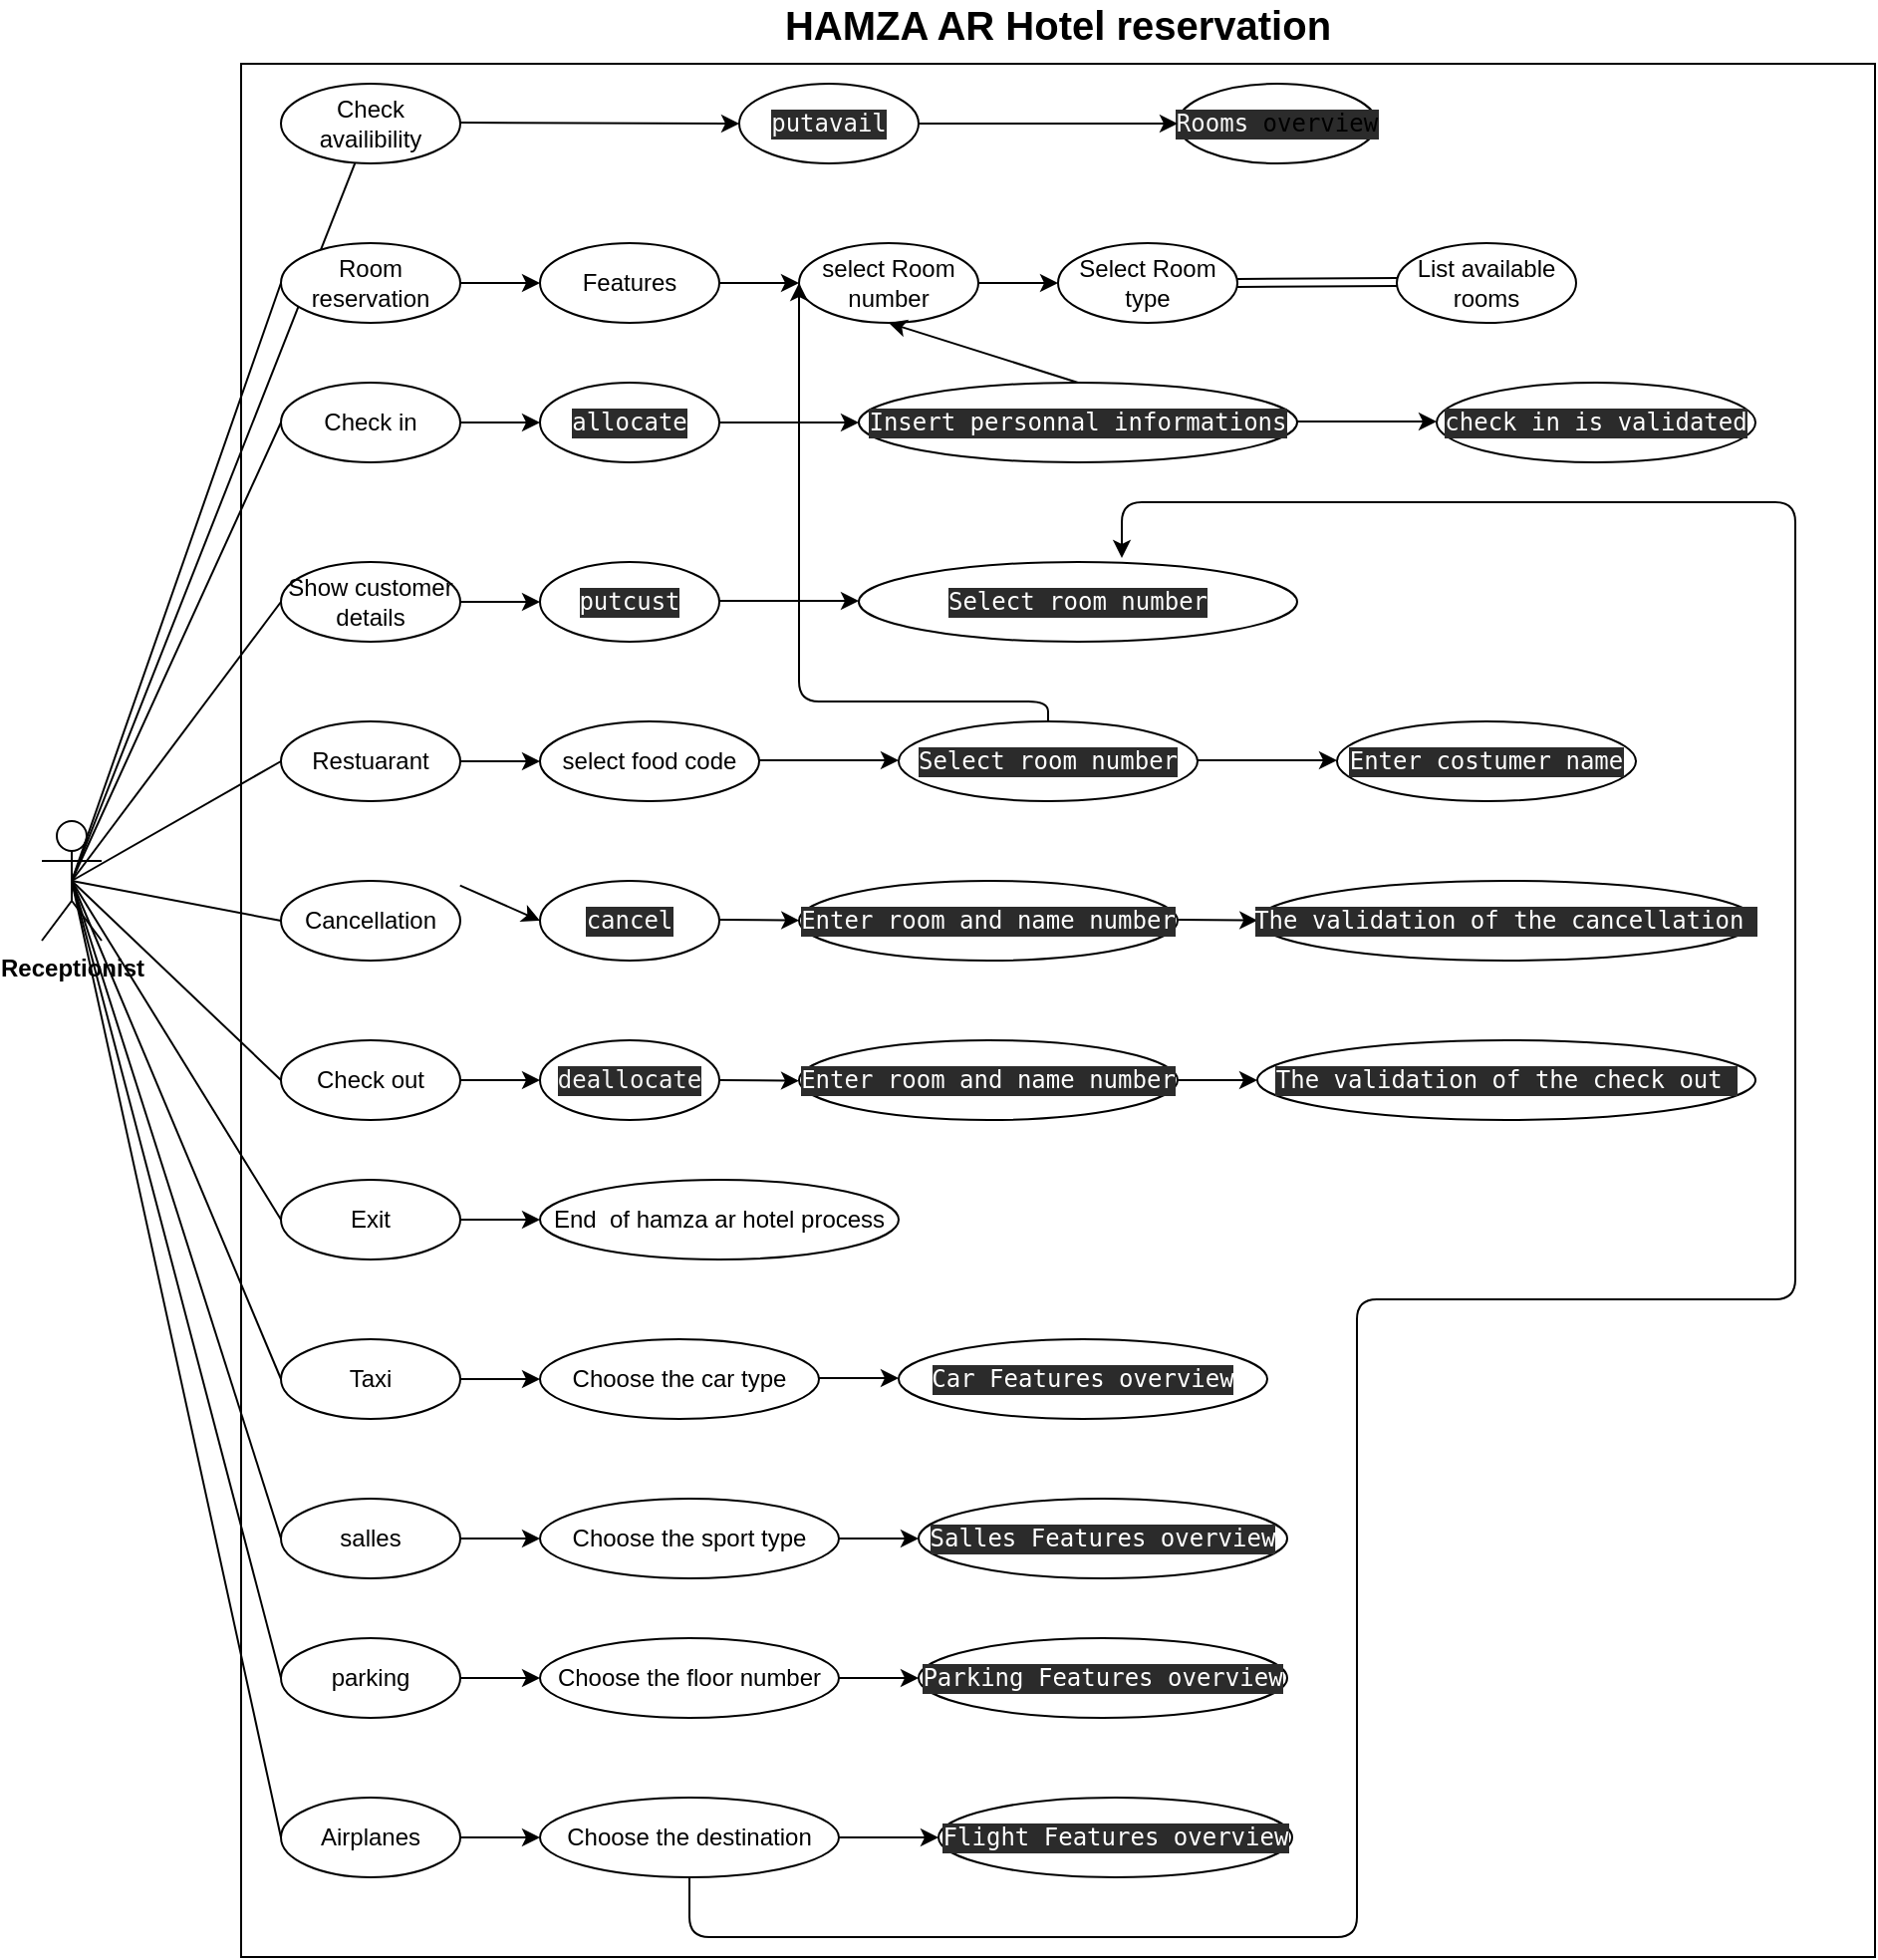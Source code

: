 <mxfile version="20.2.3" type="device"><diagram id="oHurcBGRWZKoilBG1npA" name="Page-1"><mxGraphModel dx="1956" dy="516" grid="1" gridSize="10" guides="1" tooltips="1" connect="1" arrows="1" fold="1" page="1" pageScale="1" pageWidth="850" pageHeight="1100" background="none" math="0" shadow="0"><root><mxCell id="0"/><mxCell id="1" parent="0"/><mxCell id="wDgt4X2R_G4XQ3s4IW0U-2" value="HAMZA AR Hotel reservation" style="text;html=1;strokeColor=none;fillColor=none;align=center;verticalAlign=middle;whiteSpace=wrap;rounded=0;fontSize=20;fontStyle=1" parent="1" vertex="1"><mxGeometry x="260" y="10" width="340" height="20" as="geometry"/></mxCell><mxCell id="wDgt4X2R_G4XQ3s4IW0U-3" value="&lt;b&gt;&lt;font color=&quot;#000000&quot;&gt;Receptionist&lt;/font&gt;&lt;br&gt;&lt;/b&gt;" style="shape=umlActor;verticalLabelPosition=bottom;labelBackgroundColor=#ffffff;verticalAlign=top;html=1;outlineConnect=0;" parent="1" vertex="1"><mxGeometry x="-80" y="420" width="30" height="60" as="geometry"/></mxCell><mxCell id="wDgt4X2R_G4XQ3s4IW0U-9" value="" style="rounded=0;whiteSpace=wrap;html=1;" parent="1" vertex="1"><mxGeometry x="20" y="40" width="820" height="950" as="geometry"/></mxCell><mxCell id="wDgt4X2R_G4XQ3s4IW0U-11" value="Check availibility" style="ellipse;whiteSpace=wrap;html=1;" parent="1" vertex="1"><mxGeometry x="40" y="50" width="90" height="40" as="geometry"/></mxCell><mxCell id="wDgt4X2R_G4XQ3s4IW0U-16" value="&lt;pre style=&quot;background-color: rgb(43 , 43 , 43) ; font-family: &amp;#34;jetbrains mono&amp;#34; , monospace&quot;&gt;&lt;font color=&quot;#fafafa&quot;&gt;putavail&lt;/font&gt;&lt;/pre&gt;" style="ellipse;whiteSpace=wrap;html=1;" parent="1" vertex="1"><mxGeometry x="270" y="50" width="90" height="40" as="geometry"/></mxCell><mxCell id="wDgt4X2R_G4XQ3s4IW0U-18" value="Check in" style="ellipse;whiteSpace=wrap;html=1;" parent="1" vertex="1"><mxGeometry x="40" y="200" width="90" height="40" as="geometry"/></mxCell><mxCell id="wDgt4X2R_G4XQ3s4IW0U-19" value="Features" style="ellipse;whiteSpace=wrap;html=1;" parent="1" vertex="1"><mxGeometry x="170" y="130" width="90" height="40" as="geometry"/></mxCell><mxCell id="wDgt4X2R_G4XQ3s4IW0U-20" value="" style="endArrow=none;html=1;exitX=0.5;exitY=0.5;exitDx=0;exitDy=0;exitPerimeter=0;" parent="1" source="wDgt4X2R_G4XQ3s4IW0U-3" target="wDgt4X2R_G4XQ3s4IW0U-11" edge="1"><mxGeometry width="50" height="50" relative="1" as="geometry"><mxPoint x="100" y="620" as="sourcePoint"/><mxPoint x="150" y="570" as="targetPoint"/></mxGeometry></mxCell><mxCell id="wDgt4X2R_G4XQ3s4IW0U-21" value="" style="endArrow=none;html=1;entryX=0;entryY=0.5;entryDx=0;entryDy=0;exitX=0.5;exitY=0.5;exitDx=0;exitDy=0;exitPerimeter=0;" parent="1" source="wDgt4X2R_G4XQ3s4IW0U-3" target="wDgt4X2R_G4XQ3s4IW0U-18" edge="1"><mxGeometry width="50" height="50" relative="1" as="geometry"><mxPoint x="150" y="148.696" as="sourcePoint"/><mxPoint x="320.837" y="133.84" as="targetPoint"/></mxGeometry></mxCell><mxCell id="wDgt4X2R_G4XQ3s4IW0U-24" value="&lt;div&gt;Room reservation&lt;/div&gt;" style="ellipse;whiteSpace=wrap;html=1;" parent="1" vertex="1"><mxGeometry x="40" y="130" width="90" height="40" as="geometry"/></mxCell><mxCell id="wDgt4X2R_G4XQ3s4IW0U-25" value="Show customer details" style="ellipse;whiteSpace=wrap;html=1;" parent="1" vertex="1"><mxGeometry x="40" y="290" width="90" height="40" as="geometry"/></mxCell><mxCell id="wDgt4X2R_G4XQ3s4IW0U-26" value="Restuarant" style="ellipse;whiteSpace=wrap;html=1;" parent="1" vertex="1"><mxGeometry x="40" y="370" width="90" height="40" as="geometry"/></mxCell><mxCell id="wDgt4X2R_G4XQ3s4IW0U-27" value="" style="endArrow=none;html=1;entryX=0;entryY=0.5;entryDx=0;entryDy=0;exitX=0.5;exitY=0.5;exitDx=0;exitDy=0;exitPerimeter=0;" parent="1" source="wDgt4X2R_G4XQ3s4IW0U-3" target="wDgt4X2R_G4XQ3s4IW0U-25" edge="1"><mxGeometry width="50" height="50" relative="1" as="geometry"><mxPoint x="135" y="150" as="sourcePoint"/><mxPoint x="340" y="240" as="targetPoint"/></mxGeometry></mxCell><mxCell id="wDgt4X2R_G4XQ3s4IW0U-30" value="" style="endArrow=none;html=1;exitX=0.5;exitY=0.5;exitDx=0;exitDy=0;exitPerimeter=0;entryX=0;entryY=0.5;entryDx=0;entryDy=0;" parent="1" source="wDgt4X2R_G4XQ3s4IW0U-3" target="wDgt4X2R_G4XQ3s4IW0U-24" edge="1"><mxGeometry width="50" height="50" relative="1" as="geometry"><mxPoint x="135" y="150" as="sourcePoint"/><mxPoint x="320" y="150" as="targetPoint"/></mxGeometry></mxCell><mxCell id="6" value="" style="endArrow=classic;html=1;" parent="1" edge="1"><mxGeometry relative="1" as="geometry"><mxPoint x="130" y="69.5" as="sourcePoint"/><mxPoint x="270" y="70" as="targetPoint"/></mxGeometry></mxCell><mxCell id="9" value="" style="endArrow=none;html=1;exitX=0;exitY=0.5;exitDx=0;exitDy=0;entryX=0.5;entryY=0.5;entryDx=0;entryDy=0;entryPerimeter=0;" parent="1" source="wDgt4X2R_G4XQ3s4IW0U-26" target="wDgt4X2R_G4XQ3s4IW0U-3" edge="1"><mxGeometry width="50" height="50" relative="1" as="geometry"><mxPoint x="230" y="410" as="sourcePoint"/><mxPoint x="210" y="350" as="targetPoint"/></mxGeometry></mxCell><mxCell id="10" value="Check out" style="ellipse;whiteSpace=wrap;html=1;" parent="1" vertex="1"><mxGeometry x="40" y="530" width="90" height="40" as="geometry"/></mxCell><mxCell id="11" value="Cancellation" style="ellipse;whiteSpace=wrap;html=1;" parent="1" vertex="1"><mxGeometry x="40" y="450" width="90" height="40" as="geometry"/></mxCell><mxCell id="12" value="Taxi" style="ellipse;whiteSpace=wrap;html=1;" parent="1" vertex="1"><mxGeometry x="40" y="680" width="90" height="40" as="geometry"/></mxCell><mxCell id="13" value="Exit" style="ellipse;whiteSpace=wrap;html=1;" parent="1" vertex="1"><mxGeometry x="40" y="600" width="90" height="40" as="geometry"/></mxCell><mxCell id="14" value="parking" style="ellipse;whiteSpace=wrap;html=1;" parent="1" vertex="1"><mxGeometry x="40" y="830" width="90" height="40" as="geometry"/></mxCell><mxCell id="15" value="salles" style="ellipse;whiteSpace=wrap;html=1;" parent="1" vertex="1"><mxGeometry x="40" y="760" width="90" height="40" as="geometry"/></mxCell><mxCell id="16" value="Airplanes" style="ellipse;whiteSpace=wrap;html=1;" parent="1" vertex="1"><mxGeometry x="40" y="910" width="90" height="40" as="geometry"/></mxCell><mxCell id="17" value="" style="endArrow=none;html=1;entryX=0;entryY=0.5;entryDx=0;entryDy=0;exitX=0.5;exitY=0.5;exitDx=0;exitDy=0;exitPerimeter=0;" parent="1" source="wDgt4X2R_G4XQ3s4IW0U-3" target="10" edge="1"><mxGeometry width="50" height="50" relative="1" as="geometry"><mxPoint x="-80" y="575" as="sourcePoint"/><mxPoint x="-30" y="525" as="targetPoint"/></mxGeometry></mxCell><mxCell id="18" value="" style="endArrow=none;html=1;entryX=0;entryY=0.5;entryDx=0;entryDy=0;exitX=0.5;exitY=0.5;exitDx=0;exitDy=0;exitPerimeter=0;" parent="1" source="wDgt4X2R_G4XQ3s4IW0U-3" target="11" edge="1"><mxGeometry width="50" height="50" relative="1" as="geometry"><mxPoint x="-70" y="570" as="sourcePoint"/><mxPoint x="10" y="630" as="targetPoint"/></mxGeometry></mxCell><mxCell id="19" value="" style="endArrow=none;html=1;entryX=0;entryY=0.5;entryDx=0;entryDy=0;exitX=0.5;exitY=0.5;exitDx=0;exitDy=0;exitPerimeter=0;" parent="1" source="wDgt4X2R_G4XQ3s4IW0U-3" target="12" edge="1"><mxGeometry width="50" height="50" relative="1" as="geometry"><mxPoint x="-110" y="645" as="sourcePoint"/><mxPoint x="-60" y="595" as="targetPoint"/></mxGeometry></mxCell><mxCell id="20" value="" style="endArrow=none;html=1;entryX=0;entryY=0.5;entryDx=0;entryDy=0;exitX=0.5;exitY=0.5;exitDx=0;exitDy=0;exitPerimeter=0;" parent="1" source="wDgt4X2R_G4XQ3s4IW0U-3" target="13" edge="1"><mxGeometry width="50" height="50" relative="1" as="geometry"><mxPoint x="-110" y="600" as="sourcePoint"/><mxPoint x="-60" y="550" as="targetPoint"/></mxGeometry></mxCell><mxCell id="21" value="" style="endArrow=none;html=1;entryX=0;entryY=0.5;entryDx=0;entryDy=0;exitX=0.5;exitY=0.5;exitDx=0;exitDy=0;exitPerimeter=0;" parent="1" source="wDgt4X2R_G4XQ3s4IW0U-3" target="14" edge="1"><mxGeometry width="50" height="50" relative="1" as="geometry"><mxPoint x="-100" y="780" as="sourcePoint"/><mxPoint x="-50" y="730" as="targetPoint"/></mxGeometry></mxCell><mxCell id="22" value="" style="endArrow=none;html=1;entryX=0;entryY=0.5;entryDx=0;entryDy=0;exitX=0.5;exitY=0.5;exitDx=0;exitDy=0;exitPerimeter=0;" parent="1" source="wDgt4X2R_G4XQ3s4IW0U-3" target="15" edge="1"><mxGeometry width="50" height="50" relative="1" as="geometry"><mxPoint x="-90" y="690" as="sourcePoint"/><mxPoint x="-40" y="640" as="targetPoint"/></mxGeometry></mxCell><mxCell id="24" value="" style="endArrow=none;html=1;entryX=0;entryY=0.5;entryDx=0;entryDy=0;exitX=0.5;exitY=0.5;exitDx=0;exitDy=0;exitPerimeter=0;" parent="1" source="wDgt4X2R_G4XQ3s4IW0U-3" target="16" edge="1"><mxGeometry width="50" height="50" relative="1" as="geometry"><mxPoint x="-70" y="450" as="sourcePoint"/><mxPoint x="-40" y="780" as="targetPoint"/></mxGeometry></mxCell><mxCell id="25" value="" style="endArrow=classic;html=1;exitX=1;exitY=0.5;exitDx=0;exitDy=0;entryX=0;entryY=0.5;entryDx=0;entryDy=0;" parent="1" source="wDgt4X2R_G4XQ3s4IW0U-24" target="wDgt4X2R_G4XQ3s4IW0U-19" edge="1"><mxGeometry relative="1" as="geometry"><mxPoint x="140" y="79.5" as="sourcePoint"/><mxPoint x="180" y="80" as="targetPoint"/></mxGeometry></mxCell><mxCell id="26" value="&lt;pre style=&quot;background-color: rgb(43 , 43 , 43) ; font-family: &amp;#34;jetbrains mono&amp;#34; , monospace&quot;&gt;&lt;font color=&quot;#ffffff&quot;&gt;allocate&lt;/font&gt;&lt;/pre&gt;" style="ellipse;whiteSpace=wrap;html=1;" parent="1" vertex="1"><mxGeometry x="170" y="200" width="90" height="40" as="geometry"/></mxCell><mxCell id="27" value="" style="endArrow=classic;html=1;exitX=1;exitY=0.5;exitDx=0;exitDy=0;entryX=0;entryY=0.5;entryDx=0;entryDy=0;" parent="1" source="wDgt4X2R_G4XQ3s4IW0U-18" target="26" edge="1"><mxGeometry relative="1" as="geometry"><mxPoint x="140" y="160" as="sourcePoint"/><mxPoint x="180" y="160" as="targetPoint"/></mxGeometry></mxCell><mxCell id="28" value="select food code" style="ellipse;whiteSpace=wrap;html=1;" parent="1" vertex="1"><mxGeometry x="170" y="370" width="110" height="40" as="geometry"/></mxCell><mxCell id="29" value="&lt;pre style=&quot;background-color: rgb(43 , 43 , 43) ; font-family: &amp;#34;jetbrains mono&amp;#34; , monospace&quot;&gt;&lt;font color=&quot;#ffffff&quot;&gt;putcust&lt;/font&gt;&lt;/pre&gt;" style="ellipse;whiteSpace=wrap;html=1;" parent="1" vertex="1"><mxGeometry x="170" y="290" width="90" height="40" as="geometry"/></mxCell><mxCell id="30" value="&lt;pre style=&quot;background-color: rgb(43 , 43 , 43) ; font-family: &amp;#34;jetbrains mono&amp;#34; , monospace&quot;&gt;&lt;font color=&quot;#ffffff&quot;&gt;cancel&lt;/font&gt;&lt;/pre&gt;" style="ellipse;whiteSpace=wrap;html=1;" parent="1" vertex="1"><mxGeometry x="170" y="450" width="90" height="40" as="geometry"/></mxCell><mxCell id="31" value="&lt;pre style=&quot;background-color: rgb(43 , 43 , 43) ; font-family: &amp;#34;jetbrains mono&amp;#34; , monospace&quot;&gt;&lt;font color=&quot;#f5f5f5&quot;&gt;deallocate&lt;/font&gt;&lt;/pre&gt;" style="ellipse;whiteSpace=wrap;html=1;" parent="1" vertex="1"><mxGeometry x="170" y="530" width="90" height="40" as="geometry"/></mxCell><mxCell id="32" value="End&amp;nbsp; of hamza ar hotel process" style="ellipse;whiteSpace=wrap;html=1;" parent="1" vertex="1"><mxGeometry x="170" y="600" width="180" height="40" as="geometry"/></mxCell><mxCell id="33" value="Choose the car type" style="ellipse;whiteSpace=wrap;html=1;" parent="1" vertex="1"><mxGeometry x="170" y="680" width="140" height="40" as="geometry"/></mxCell><mxCell id="34" value="Choose the sport type" style="ellipse;whiteSpace=wrap;html=1;" parent="1" vertex="1"><mxGeometry x="170" y="760" width="150" height="40" as="geometry"/></mxCell><mxCell id="35" value="Choose the floor number" style="ellipse;whiteSpace=wrap;html=1;" parent="1" vertex="1"><mxGeometry x="170" y="830" width="150" height="40" as="geometry"/></mxCell><mxCell id="36" value="Choose the destination" style="ellipse;whiteSpace=wrap;html=1;" parent="1" vertex="1"><mxGeometry x="170" y="910" width="150" height="40" as="geometry"/></mxCell><mxCell id="37" value="" style="endArrow=classic;html=1;exitX=1;exitY=0.5;exitDx=0;exitDy=0;entryX=0;entryY=0.5;entryDx=0;entryDy=0;" parent="1" source="wDgt4X2R_G4XQ3s4IW0U-25" target="29" edge="1"><mxGeometry relative="1" as="geometry"><mxPoint x="140" y="230" as="sourcePoint"/><mxPoint x="180" y="230" as="targetPoint"/></mxGeometry></mxCell><mxCell id="38" value="" style="endArrow=classic;html=1;exitX=1;exitY=0.5;exitDx=0;exitDy=0;entryX=0;entryY=0.5;entryDx=0;entryDy=0;" parent="1" source="wDgt4X2R_G4XQ3s4IW0U-26" target="28" edge="1"><mxGeometry relative="1" as="geometry"><mxPoint x="140" y="320" as="sourcePoint"/><mxPoint x="180" y="320" as="targetPoint"/></mxGeometry></mxCell><mxCell id="39" value="" style="endArrow=classic;html=1;exitX=0.134;exitY=0.434;exitDx=0;exitDy=0;entryX=0;entryY=0.5;entryDx=0;entryDy=0;exitPerimeter=0;" parent="1" source="wDgt4X2R_G4XQ3s4IW0U-9" target="30" edge="1"><mxGeometry relative="1" as="geometry"><mxPoint x="140" y="400" as="sourcePoint"/><mxPoint x="180" y="400" as="targetPoint"/></mxGeometry></mxCell><mxCell id="40" value="" style="endArrow=classic;html=1;exitX=1;exitY=0.5;exitDx=0;exitDy=0;entryX=0;entryY=0.5;entryDx=0;entryDy=0;" parent="1" source="10" target="31" edge="1"><mxGeometry relative="1" as="geometry"><mxPoint x="139.88" y="479.66" as="sourcePoint"/><mxPoint x="180" y="480" as="targetPoint"/></mxGeometry></mxCell><mxCell id="41" value="" style="endArrow=classic;html=1;exitX=1;exitY=0.5;exitDx=0;exitDy=0;entryX=0;entryY=0.5;entryDx=0;entryDy=0;" parent="1" source="13" target="32" edge="1"><mxGeometry relative="1" as="geometry"><mxPoint x="140" y="560" as="sourcePoint"/><mxPoint x="180" y="560" as="targetPoint"/></mxGeometry></mxCell><mxCell id="42" value="" style="endArrow=classic;html=1;exitX=1;exitY=0.5;exitDx=0;exitDy=0;entryX=0;entryY=0.5;entryDx=0;entryDy=0;" parent="1" source="12" target="33" edge="1"><mxGeometry relative="1" as="geometry"><mxPoint x="140" y="630" as="sourcePoint"/><mxPoint x="180" y="630" as="targetPoint"/></mxGeometry></mxCell><mxCell id="43" value="" style="endArrow=classic;html=1;exitX=1;exitY=0.5;exitDx=0;exitDy=0;entryX=0;entryY=0.5;entryDx=0;entryDy=0;" parent="1" source="15" target="34" edge="1"><mxGeometry relative="1" as="geometry"><mxPoint x="140" y="710" as="sourcePoint"/><mxPoint x="180" y="710" as="targetPoint"/></mxGeometry></mxCell><mxCell id="44" value="" style="endArrow=classic;html=1;exitX=1;exitY=0.5;exitDx=0;exitDy=0;entryX=0;entryY=0.5;entryDx=0;entryDy=0;" parent="1" source="14" target="35" edge="1"><mxGeometry relative="1" as="geometry"><mxPoint x="140" y="790" as="sourcePoint"/><mxPoint x="180" y="790" as="targetPoint"/></mxGeometry></mxCell><mxCell id="45" value="" style="endArrow=classic;html=1;exitX=1;exitY=0.5;exitDx=0;exitDy=0;entryX=0;entryY=0.5;entryDx=0;entryDy=0;" parent="1" source="16" target="36" edge="1"><mxGeometry relative="1" as="geometry"><mxPoint x="140" y="860" as="sourcePoint"/><mxPoint x="180" y="860" as="targetPoint"/></mxGeometry></mxCell><mxCell id="46" value="&lt;pre style=&quot;background-color: rgb(43 , 43 , 43) ; font-family: &amp;#34;jetbrains mono&amp;#34; , monospace&quot;&gt;&lt;font color=&quot;#fafafa&quot;&gt;Rooms &lt;/font&gt;overview&lt;/pre&gt;" style="ellipse;whiteSpace=wrap;html=1;" parent="1" vertex="1"><mxGeometry x="490" y="50" width="100" height="40" as="geometry"/></mxCell><mxCell id="47" value="" style="endArrow=classic;html=1;entryX=0;entryY=0.5;entryDx=0;entryDy=0;exitX=1;exitY=0.5;exitDx=0;exitDy=0;" parent="1" source="wDgt4X2R_G4XQ3s4IW0U-16" target="46" edge="1"><mxGeometry relative="1" as="geometry"><mxPoint x="270" y="110" as="sourcePoint"/><mxPoint x="310" y="110.5" as="targetPoint"/></mxGeometry></mxCell><mxCell id="49" value="select Room number" style="ellipse;whiteSpace=wrap;html=1;" parent="1" vertex="1"><mxGeometry x="300" y="130" width="90" height="40" as="geometry"/></mxCell><mxCell id="50" value="" style="endArrow=classic;html=1;exitX=1;exitY=0.5;exitDx=0;exitDy=0;entryX=0;entryY=0.5;entryDx=0;entryDy=0;" parent="1" source="wDgt4X2R_G4XQ3s4IW0U-19" target="49" edge="1"><mxGeometry relative="1" as="geometry"><mxPoint x="140" y="160" as="sourcePoint"/><mxPoint x="180" y="160" as="targetPoint"/></mxGeometry></mxCell><mxCell id="51" value="List available rooms" style="ellipse;whiteSpace=wrap;html=1;" parent="1" vertex="1"><mxGeometry x="600" y="130" width="90" height="40" as="geometry"/></mxCell><mxCell id="52" value="" style="shape=link;html=1;" parent="1" edge="1"><mxGeometry width="100" relative="1" as="geometry"><mxPoint x="520" y="150" as="sourcePoint"/><mxPoint x="600" y="149.5" as="targetPoint"/></mxGeometry></mxCell><mxCell id="53" value="&lt;pre style=&quot;background-color: rgb(43 , 43 , 43)&quot;&gt;&lt;font color=&quot;#ffffff&quot; face=&quot;jetbrains mono, monospace&quot;&gt;Insert personnal informations&lt;/font&gt;&lt;font face=&quot;jetbrains mono, monospace&quot;&gt;&lt;br&gt;&lt;/font&gt;&lt;/pre&gt;" style="ellipse;whiteSpace=wrap;html=1;" parent="1" vertex="1"><mxGeometry x="330" y="200" width="220" height="40" as="geometry"/></mxCell><mxCell id="54" value="" style="endArrow=classic;html=1;exitX=1;exitY=0.5;exitDx=0;exitDy=0;entryX=0;entryY=0.5;entryDx=0;entryDy=0;" parent="1" source="26" target="53" edge="1"><mxGeometry relative="1" as="geometry"><mxPoint x="140" y="230" as="sourcePoint"/><mxPoint x="180" y="230" as="targetPoint"/></mxGeometry></mxCell><mxCell id="55" value="Select Room type" style="ellipse;whiteSpace=wrap;html=1;" parent="1" vertex="1"><mxGeometry x="430" y="130" width="90" height="40" as="geometry"/></mxCell><mxCell id="56" value="" style="endArrow=classic;html=1;exitX=1;exitY=0.5;exitDx=0;exitDy=0;entryX=0;entryY=0.5;entryDx=0;entryDy=0;" parent="1" source="49" target="55" edge="1"><mxGeometry relative="1" as="geometry"><mxPoint x="140" y="160" as="sourcePoint"/><mxPoint x="180" y="160" as="targetPoint"/></mxGeometry></mxCell><mxCell id="57" value="&lt;pre style=&quot;background-color: rgb(43 , 43 , 43)&quot;&gt;&lt;font face=&quot;jetbrains mono, monospace&quot; color=&quot;#ffffff&quot;&gt;check in is validated&lt;/font&gt;&lt;/pre&gt;" style="ellipse;whiteSpace=wrap;html=1;" parent="1" vertex="1"><mxGeometry x="620" y="200" width="160" height="40" as="geometry"/></mxCell><mxCell id="58" value="" style="endArrow=classic;html=1;exitX=1;exitY=0.5;exitDx=0;exitDy=0;entryX=0;entryY=0.5;entryDx=0;entryDy=0;" parent="1" edge="1"><mxGeometry relative="1" as="geometry"><mxPoint x="550" y="219.5" as="sourcePoint"/><mxPoint x="620" y="219.5" as="targetPoint"/></mxGeometry></mxCell><mxCell id="60" value="" style="endArrow=classic;html=1;entryX=0.5;entryY=1;entryDx=0;entryDy=0;exitX=0.5;exitY=0;exitDx=0;exitDy=0;" parent="1" source="53" target="49" edge="1"><mxGeometry width="50" height="50" relative="1" as="geometry"><mxPoint x="400" y="170" as="sourcePoint"/><mxPoint x="450" y="120" as="targetPoint"/></mxGeometry></mxCell><mxCell id="61" value="" style="endArrow=classic;html=1;exitX=1;exitY=0.5;exitDx=0;exitDy=0;entryX=0;entryY=0.5;entryDx=0;entryDy=0;" parent="1" edge="1"><mxGeometry relative="1" as="geometry"><mxPoint x="260" y="309.5" as="sourcePoint"/><mxPoint x="330" y="309.5" as="targetPoint"/></mxGeometry></mxCell><mxCell id="62" value="&lt;pre style=&quot;background-color: rgb(43 , 43 , 43)&quot;&gt;&lt;font face=&quot;jetbrains mono, monospace&quot; color=&quot;#ffffff&quot;&gt;Select room number&lt;/font&gt;&lt;/pre&gt;" style="ellipse;whiteSpace=wrap;html=1;" parent="1" vertex="1"><mxGeometry x="330" y="290" width="220" height="40" as="geometry"/></mxCell><mxCell id="63" value="" style="endArrow=classic;html=1;exitX=1;exitY=0.5;exitDx=0;exitDy=0;entryX=0;entryY=0.5;entryDx=0;entryDy=0;" parent="1" edge="1"><mxGeometry relative="1" as="geometry"><mxPoint x="280" y="389.5" as="sourcePoint"/><mxPoint x="350" y="389.5" as="targetPoint"/></mxGeometry></mxCell><mxCell id="64" value="&lt;pre style=&quot;background-color: rgb(43 , 43 , 43)&quot;&gt;&lt;font face=&quot;jetbrains mono, monospace&quot; color=&quot;#ffffff&quot;&gt;Select room number&lt;/font&gt;&lt;/pre&gt;" style="ellipse;whiteSpace=wrap;html=1;" parent="1" vertex="1"><mxGeometry x="350" y="370" width="150" height="40" as="geometry"/></mxCell><mxCell id="65" value="&lt;pre style=&quot;background-color: rgb(43 , 43 , 43)&quot;&gt;&lt;font color=&quot;#ffffff&quot; face=&quot;jetbrains mono, monospace&quot;&gt;Enter costumer name&lt;/font&gt;&lt;/pre&gt;" style="ellipse;whiteSpace=wrap;html=1;" parent="1" vertex="1"><mxGeometry x="570" y="370" width="150" height="40" as="geometry"/></mxCell><mxCell id="66" value="" style="endArrow=classic;html=1;exitX=1;exitY=0.5;exitDx=0;exitDy=0;entryX=0;entryY=0.5;entryDx=0;entryDy=0;" parent="1" edge="1"><mxGeometry relative="1" as="geometry"><mxPoint x="500" y="389.5" as="sourcePoint"/><mxPoint x="570" y="389.5" as="targetPoint"/></mxGeometry></mxCell><mxCell id="67" value="&lt;pre style=&quot;background-color: rgb(43 , 43 , 43)&quot;&gt;&lt;font face=&quot;jetbrains mono, monospace&quot; color=&quot;#ffffff&quot;&gt;Enter room and name number&lt;/font&gt;&lt;/pre&gt;" style="ellipse;whiteSpace=wrap;html=1;" parent="1" vertex="1"><mxGeometry x="300" y="450" width="190" height="40" as="geometry"/></mxCell><mxCell id="68" value="" style="endArrow=classic;html=1;exitX=0.134;exitY=0.434;exitDx=0;exitDy=0;entryX=0;entryY=0.5;entryDx=0;entryDy=0;exitPerimeter=0;" parent="1" edge="1"><mxGeometry relative="1" as="geometry"><mxPoint x="490.0" y="469.5" as="sourcePoint"/><mxPoint x="530.12" y="469.84" as="targetPoint"/></mxGeometry></mxCell><mxCell id="69" value="" style="endArrow=classic;html=1;exitX=0.134;exitY=0.434;exitDx=0;exitDy=0;entryX=0;entryY=0.5;entryDx=0;entryDy=0;exitPerimeter=0;" parent="1" edge="1"><mxGeometry relative="1" as="geometry"><mxPoint x="260" y="469.5" as="sourcePoint"/><mxPoint x="300.12" y="469.84" as="targetPoint"/></mxGeometry></mxCell><mxCell id="70" value="&lt;pre style=&quot;background-color: rgb(43 , 43 , 43)&quot;&gt;&lt;font color=&quot;#ffffff&quot; face=&quot;jetbrains mono, monospace&quot;&gt;The validation of the cancellation &lt;/font&gt;&lt;/pre&gt;" style="ellipse;whiteSpace=wrap;html=1;" parent="1" vertex="1"><mxGeometry x="530" y="450" width="250" height="40" as="geometry"/></mxCell><mxCell id="73" value="" style="edgeStyle=elbowEdgeStyle;elbow=vertical;endArrow=classic;html=1;entryX=0;entryY=0.5;entryDx=0;entryDy=0;" parent="1" source="64" target="49" edge="1"><mxGeometry width="50" height="50" relative="1" as="geometry"><mxPoint x="400" y="350" as="sourcePoint"/><mxPoint x="450" y="300" as="targetPoint"/><Array as="points"><mxPoint x="310" y="360"/></Array></mxGeometry></mxCell><mxCell id="74" value="&lt;pre style=&quot;background-color: rgb(43 , 43 , 43)&quot;&gt;&lt;font face=&quot;jetbrains mono, monospace&quot; color=&quot;#ffffff&quot;&gt;Enter room and name number&lt;/font&gt;&lt;/pre&gt;" style="ellipse;whiteSpace=wrap;html=1;" parent="1" vertex="1"><mxGeometry x="300" y="530" width="190" height="40" as="geometry"/></mxCell><mxCell id="75" value="" style="endArrow=classic;html=1;exitX=0.134;exitY=0.434;exitDx=0;exitDy=0;entryX=0;entryY=0.5;entryDx=0;entryDy=0;exitPerimeter=0;" parent="1" edge="1"><mxGeometry relative="1" as="geometry"><mxPoint x="259.88" y="550" as="sourcePoint"/><mxPoint x="300.0" y="550.34" as="targetPoint"/></mxGeometry></mxCell><mxCell id="77" value="&lt;pre style=&quot;background-color: rgb(43 , 43 , 43)&quot;&gt;&lt;font color=&quot;#ffffff&quot; face=&quot;jetbrains mono, monospace&quot;&gt;The validation of the check out &lt;/font&gt;&lt;/pre&gt;" style="ellipse;whiteSpace=wrap;html=1;" parent="1" vertex="1"><mxGeometry x="530" y="530" width="250" height="40" as="geometry"/></mxCell><mxCell id="78" value="" style="endArrow=classic;html=1;exitX=1;exitY=0.5;exitDx=0;exitDy=0;entryX=0;entryY=0.5;entryDx=0;entryDy=0;" parent="1" source="74" target="77" edge="1"><mxGeometry relative="1" as="geometry"><mxPoint x="500" y="479.5" as="sourcePoint"/><mxPoint x="540.12" y="479.84" as="targetPoint"/></mxGeometry></mxCell><mxCell id="79" value="" style="endArrow=classic;html=1;exitX=1;exitY=0.5;exitDx=0;exitDy=0;entryX=0;entryY=0.5;entryDx=0;entryDy=0;" parent="1" edge="1"><mxGeometry relative="1" as="geometry"><mxPoint x="310" y="699.5" as="sourcePoint"/><mxPoint x="350" y="699.5" as="targetPoint"/></mxGeometry></mxCell><mxCell id="80" value="&lt;pre style=&quot;background-color: rgb(43 , 43 , 43)&quot;&gt;&lt;font color=&quot;#ffffff&quot; face=&quot;jetbrains mono, monospace&quot;&gt;Car Features overview&lt;/font&gt;&lt;/pre&gt;" style="ellipse;whiteSpace=wrap;html=1;" parent="1" vertex="1"><mxGeometry x="350" y="680" width="185" height="40" as="geometry"/></mxCell><mxCell id="82" value="&lt;pre style=&quot;background-color: rgb(43 , 43 , 43)&quot;&gt;&lt;font color=&quot;#ffffff&quot; face=&quot;jetbrains mono, monospace&quot;&gt;Salles Features overview&lt;/font&gt;&lt;/pre&gt;" style="ellipse;whiteSpace=wrap;html=1;" parent="1" vertex="1"><mxGeometry x="360" y="760" width="185" height="40" as="geometry"/></mxCell><mxCell id="83" value="&lt;pre style=&quot;background-color: rgb(43 , 43 , 43)&quot;&gt;&lt;font color=&quot;#ffffff&quot; face=&quot;jetbrains mono, monospace&quot;&gt;Parking Features overview&lt;/font&gt;&lt;/pre&gt;" style="ellipse;whiteSpace=wrap;html=1;" parent="1" vertex="1"><mxGeometry x="360" y="830" width="185" height="40" as="geometry"/></mxCell><mxCell id="84" value="&lt;pre style=&quot;background-color: rgb(43 , 43 , 43)&quot;&gt;&lt;font color=&quot;#ffffff&quot; face=&quot;jetbrains mono, monospace&quot;&gt;Flight Features overview&lt;/font&gt;&lt;/pre&gt;" style="ellipse;whiteSpace=wrap;html=1;" parent="1" vertex="1"><mxGeometry x="370" y="910" width="177.5" height="40" as="geometry"/></mxCell><mxCell id="85" value="" style="endArrow=classic;html=1;entryX=0;entryY=0.5;entryDx=0;entryDy=0;" parent="1" target="83" edge="1"><mxGeometry relative="1" as="geometry"><mxPoint x="320" y="850" as="sourcePoint"/><mxPoint x="350" y="849.5" as="targetPoint"/></mxGeometry></mxCell><mxCell id="86" value="" style="endArrow=classic;html=1;entryX=0;entryY=0.5;entryDx=0;entryDy=0;" parent="1" target="82" edge="1"><mxGeometry relative="1" as="geometry"><mxPoint x="320" y="780" as="sourcePoint"/><mxPoint x="350" y="779.5" as="targetPoint"/></mxGeometry></mxCell><mxCell id="88" value="" style="endArrow=classic;html=1;entryX=0;entryY=0.5;entryDx=0;entryDy=0;exitX=1;exitY=0.5;exitDx=0;exitDy=0;" parent="1" source="36" target="84" edge="1"><mxGeometry relative="1" as="geometry"><mxPoint x="330" y="860" as="sourcePoint"/><mxPoint x="370" y="860" as="targetPoint"/></mxGeometry></mxCell><mxCell id="95" value="" style="edgeStyle=segmentEdgeStyle;endArrow=classic;html=1;exitX=0.5;exitY=1;exitDx=0;exitDy=0;" parent="1" source="36" edge="1"><mxGeometry width="50" height="50" relative="1" as="geometry"><mxPoint x="410" y="760" as="sourcePoint"/><mxPoint x="462" y="288" as="targetPoint"/><Array as="points"><mxPoint x="245" y="980"/><mxPoint x="580" y="980"/><mxPoint x="580" y="660"/><mxPoint x="800" y="660"/><mxPoint x="800" y="260"/><mxPoint x="462" y="260"/><mxPoint x="462" y="288"/></Array></mxGeometry></mxCell></root></mxGraphModel></diagram></mxfile>
